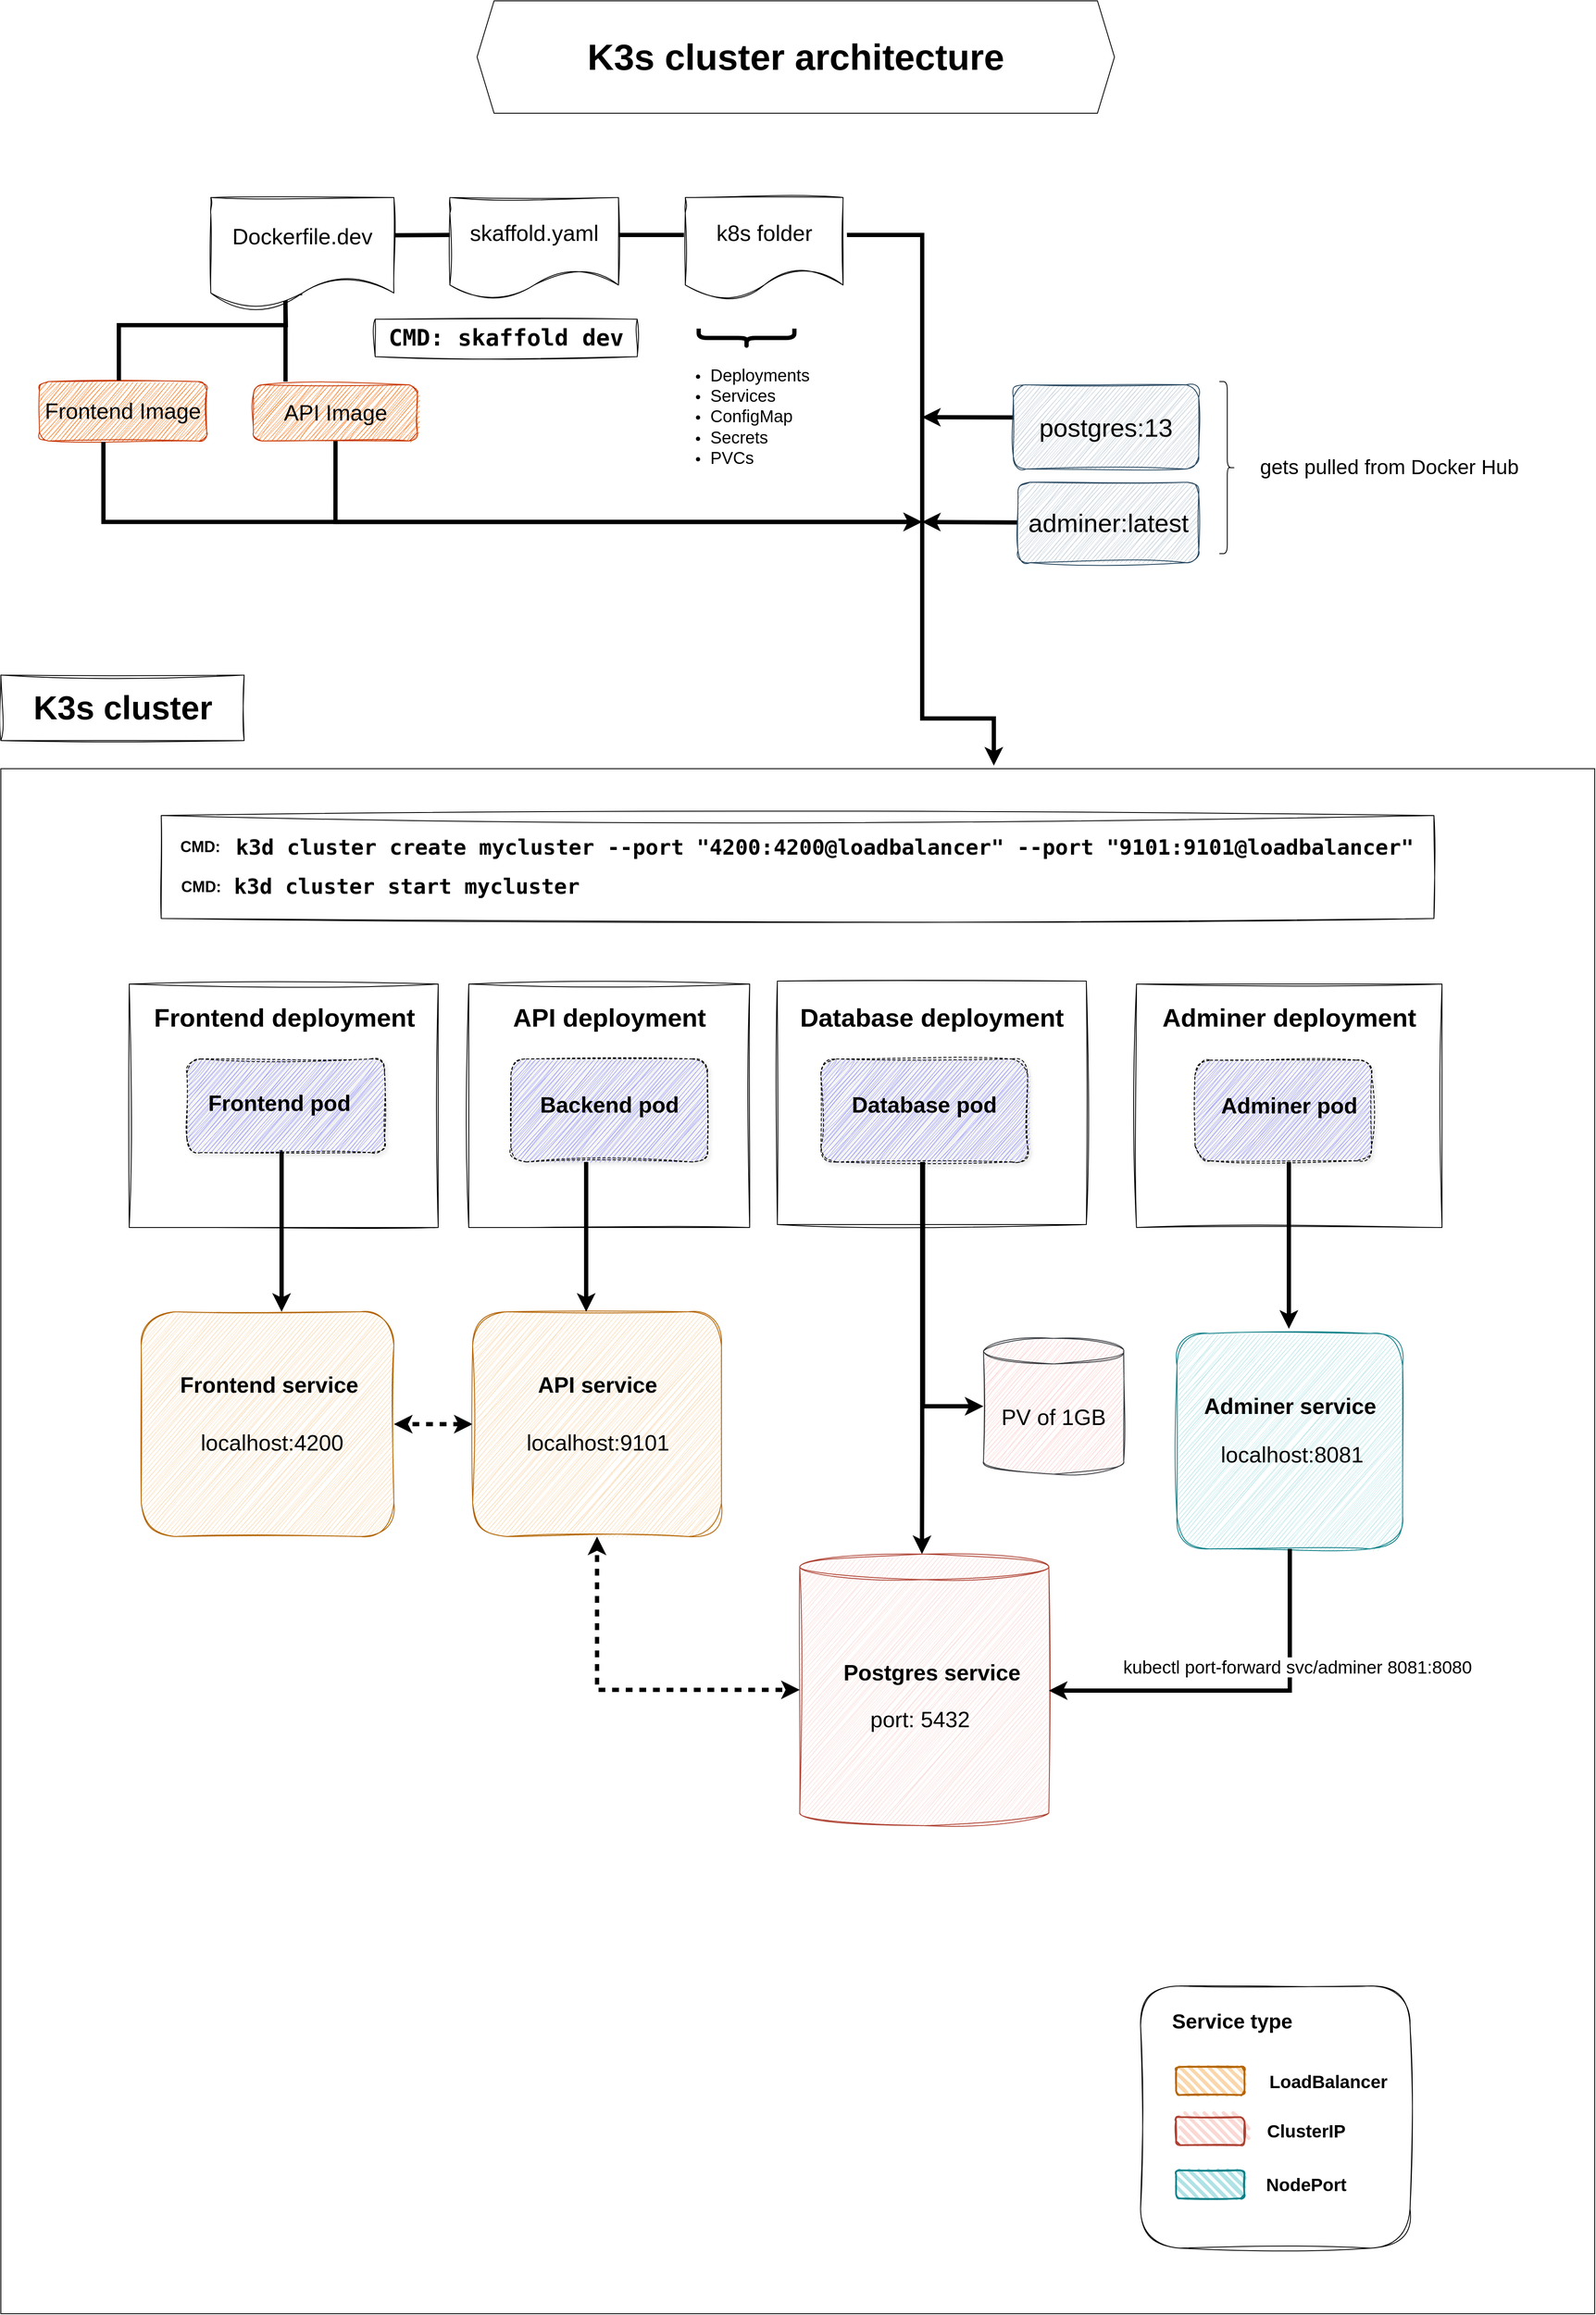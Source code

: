 <mxfile version="24.9.0">
  <diagram id="C5RBs43oDa-KdzZeNtuy" name="Page-1">
    <mxGraphModel dx="3540" dy="2340" grid="1" gridSize="11" guides="1" tooltips="1" connect="1" arrows="1" fold="1" page="1" pageScale="1" pageWidth="3000" pageHeight="3000" background="none" math="0" shadow="0">
      <root>
        <mxCell id="WIyWlLk6GJQsqaUBKTNV-0" />
        <mxCell id="WIyWlLk6GJQsqaUBKTNV-1" parent="WIyWlLk6GJQsqaUBKTNV-0" />
        <mxCell id="Td7zW-o2DTwXKr2sYSDe-17" style="edgeStyle=orthogonalEdgeStyle;rounded=0;orthogonalLoop=1;jettySize=auto;html=1;exitX=0.499;exitY=0.851;exitDx=0;exitDy=0;exitPerimeter=0;endArrow=none;endFill=0;strokeWidth=5;" parent="WIyWlLk6GJQsqaUBKTNV-1" source="Td7zW-o2DTwXKr2sYSDe-0" edge="1">
          <mxGeometry relative="1" as="geometry">
            <mxPoint x="972.84" y="348.65" as="sourcePoint" />
            <mxPoint x="972.61" y="502.25" as="targetPoint" />
            <Array as="points">
              <mxPoint x="973" y="398" />
            </Array>
          </mxGeometry>
        </mxCell>
        <mxCell id="Td7zW-o2DTwXKr2sYSDe-0" value="&lt;font style=&quot;font-size: 26px;&quot;&gt;Dockerfile.dev&lt;/font&gt;" style="shape=document;whiteSpace=wrap;html=1;boundedLbl=1;sketch=1;curveFitting=1;jiggle=2;" parent="WIyWlLk6GJQsqaUBKTNV-1" vertex="1">
          <mxGeometry x="884.81" y="286" width="215.19" height="132" as="geometry" />
        </mxCell>
        <mxCell id="Td7zW-o2DTwXKr2sYSDe-1" value="&lt;font style=&quot;font-size: 26px;&quot;&gt;skaffold.yaml&lt;/font&gt;" style="shape=document;whiteSpace=wrap;html=1;boundedLbl=1;sketch=1;curveFitting=1;jiggle=2;" parent="WIyWlLk6GJQsqaUBKTNV-1" vertex="1">
          <mxGeometry x="1165.81" y="286" width="198.19" height="121" as="geometry" />
        </mxCell>
        <mxCell id="Td7zW-o2DTwXKr2sYSDe-88" style="edgeStyle=orthogonalEdgeStyle;rounded=0;orthogonalLoop=1;jettySize=auto;html=1;exitX=0.998;exitY=0.199;exitDx=0;exitDy=0;exitPerimeter=0;entryX=0.623;entryY=-0.002;entryDx=0;entryDy=0;entryPerimeter=0;strokeWidth=5;" parent="WIyWlLk6GJQsqaUBKTNV-1" source="Td7zW-o2DTwXKr2sYSDe-2" target="Td7zW-o2DTwXKr2sYSDe-20" edge="1">
          <mxGeometry relative="1" as="geometry">
            <mxPoint x="1721" y="755" as="targetPoint" />
            <Array as="points">
              <mxPoint x="1535" y="310" />
              <mxPoint x="1535" y="330" />
              <mxPoint x="1721" y="330" />
              <mxPoint x="1721" y="898" />
            </Array>
            <mxPoint x="1621.81" y="315.13" as="sourcePoint" />
          </mxGeometry>
        </mxCell>
        <mxCell id="Td7zW-o2DTwXKr2sYSDe-2" value="&lt;font style=&quot;font-size: 26px;&quot;&gt;k8s folder&lt;/font&gt;" style="shape=document;whiteSpace=wrap;html=1;boundedLbl=1;sketch=1;curveFitting=1;jiggle=2;" parent="WIyWlLk6GJQsqaUBKTNV-1" vertex="1">
          <mxGeometry x="1442.52" y="286" width="185.48" height="121" as="geometry" />
        </mxCell>
        <mxCell id="Td7zW-o2DTwXKr2sYSDe-5" style="edgeStyle=orthogonalEdgeStyle;rounded=0;orthogonalLoop=1;jettySize=auto;html=1;endArrow=none;endFill=0;exitX=1.012;exitY=0.278;exitDx=0;exitDy=0;exitPerimeter=0;entryX=-0.003;entryY=0.274;entryDx=0;entryDy=0;entryPerimeter=0;strokeWidth=5;" parent="WIyWlLk6GJQsqaUBKTNV-1" edge="1">
          <mxGeometry relative="1" as="geometry">
            <mxPoint x="1165.812" y="330.002" as="targetPoint" />
            <mxPoint x="1103.702" y="330.428" as="sourcePoint" />
            <Array as="points">
              <mxPoint x="1100.88" y="330.02" />
            </Array>
          </mxGeometry>
        </mxCell>
        <mxCell id="Td7zW-o2DTwXKr2sYSDe-6" style="edgeStyle=orthogonalEdgeStyle;rounded=0;orthogonalLoop=1;jettySize=auto;html=1;endArrow=none;endFill=0;strokeWidth=5;" parent="WIyWlLk6GJQsqaUBKTNV-1" edge="1">
          <mxGeometry relative="1" as="geometry">
            <mxPoint x="1364.0" y="330" as="sourcePoint" />
            <mxPoint x="1441" y="330" as="targetPoint" />
          </mxGeometry>
        </mxCell>
        <mxCell id="Td7zW-o2DTwXKr2sYSDe-7" value="" style="shape=curlyBracket;whiteSpace=wrap;html=1;rounded=1;flipH=1;labelPosition=right;verticalLabelPosition=middle;align=left;verticalAlign=middle;direction=north;size=0.5;strokeWidth=5;" parent="WIyWlLk6GJQsqaUBKTNV-1" vertex="1">
          <mxGeometry x="1458.29" y="440" width="112.46" height="22" as="geometry" />
        </mxCell>
        <mxCell id="Td7zW-o2DTwXKr2sYSDe-8" value="&lt;ul style=&quot;&quot;&gt;&lt;li style=&quot;&quot;&gt;&lt;font style=&quot;font-size: 20px;&quot;&gt;Deployments&lt;/font&gt;&lt;/li&gt;&lt;li style=&quot;&quot;&gt;&lt;span style=&quot;background-color: initial;&quot;&gt;&lt;font style=&quot;font-size: 20px;&quot;&gt;Services&lt;/font&gt;&lt;/span&gt;&lt;/li&gt;&lt;li style=&quot;&quot;&gt;&lt;span style=&quot;background-color: initial;&quot;&gt;&lt;font style=&quot;font-size: 20px;&quot;&gt;ConfigMap&lt;/font&gt;&lt;/span&gt;&lt;/li&gt;&lt;li style=&quot;&quot;&gt;&lt;span style=&quot;background-color: initial;&quot;&gt;&lt;font style=&quot;font-size: 20px;&quot;&gt;Secrets&lt;/font&gt;&lt;/span&gt;&lt;/li&gt;&lt;li style=&quot;&quot;&gt;&lt;span style=&quot;background-color: initial;&quot;&gt;&lt;font style=&quot;font-size: 20px;&quot;&gt;PVCs&lt;/font&gt;&lt;/span&gt;&lt;/li&gt;&lt;/ul&gt;" style="text;strokeColor=none;fillColor=none;html=1;whiteSpace=wrap;verticalAlign=middle;overflow=hidden;rounded=0;sketch=1;curveFitting=1;jiggle=2;fontSize=17;" parent="WIyWlLk6GJQsqaUBKTNV-1" vertex="1">
          <mxGeometry x="1429.62" y="462.5" width="165" height="158" as="geometry" />
        </mxCell>
        <mxCell id="Td7zW-o2DTwXKr2sYSDe-9" value="&lt;font style=&quot;font-size: 26px;&quot;&gt;Frontend Image&lt;/font&gt;" style="rounded=1;whiteSpace=wrap;html=1;sketch=1;curveFitting=1;jiggle=2;fillColor=#fa6800;strokeColor=#C73500;fontColor=#000000;" parent="WIyWlLk6GJQsqaUBKTNV-1" vertex="1">
          <mxGeometry x="683.33" y="502.25" width="196.67" height="69.75" as="geometry" />
        </mxCell>
        <mxCell id="Td7zW-o2DTwXKr2sYSDe-90" style="edgeStyle=orthogonalEdgeStyle;rounded=0;orthogonalLoop=1;jettySize=auto;html=1;exitX=0.5;exitY=1;exitDx=0;exitDy=0;strokeWidth=5;" parent="WIyWlLk6GJQsqaUBKTNV-1" source="_PzZQzh7Twu5nZZNjSZp-4" edge="1">
          <mxGeometry relative="1" as="geometry">
            <mxPoint x="1720.81" y="667.13" as="targetPoint" />
            <Array as="points">
              <mxPoint x="1031" y="667" />
            </Array>
            <mxPoint x="972.81" y="568.25" as="sourcePoint" />
          </mxGeometry>
        </mxCell>
        <mxCell id="Td7zW-o2DTwXKr2sYSDe-110" style="edgeStyle=orthogonalEdgeStyle;rounded=0;orthogonalLoop=1;jettySize=auto;html=1;endArrow=classic;endFill=1;jumpSize=0;startArrow=none;startFill=0;strokeWidth=5;" parent="WIyWlLk6GJQsqaUBKTNV-1" edge="1">
          <mxGeometry relative="1" as="geometry">
            <mxPoint x="1720.81" y="544.13" as="targetPoint" />
            <mxPoint x="1808.65" y="544.39" as="sourcePoint" />
            <Array as="points">
              <mxPoint x="1828.65" y="544.39" />
              <mxPoint x="1665.65" y="544.39" />
            </Array>
          </mxGeometry>
        </mxCell>
        <mxCell id="Td7zW-o2DTwXKr2sYSDe-11" value="&lt;font style=&quot;font-size: 30px;&quot;&gt;postgres:13&lt;/font&gt;" style="rounded=1;whiteSpace=wrap;html=1;sketch=1;curveFitting=1;jiggle=2;fillColor=#bac8d3;strokeColor=#23445d;" parent="WIyWlLk6GJQsqaUBKTNV-1" vertex="1">
          <mxGeometry x="1828.1" y="506" width="217.9" height="99" as="geometry" />
        </mxCell>
        <mxCell id="Td7zW-o2DTwXKr2sYSDe-13" value="" style="shape=curlyBracket;whiteSpace=wrap;html=1;rounded=1;flipH=1;labelPosition=right;verticalLabelPosition=middle;align=left;verticalAlign=middle;size=0.5;direction=east;" parent="WIyWlLk6GJQsqaUBKTNV-1" vertex="1">
          <mxGeometry x="2070.23" y="502.25" width="18.71" height="202.13" as="geometry" />
        </mxCell>
        <mxCell id="Td7zW-o2DTwXKr2sYSDe-15" value="&lt;font style=&quot;font-size: 24px;&quot;&gt;gets pulled from Docker Hub&amp;nbsp;&lt;/font&gt;" style="text;html=1;align=center;verticalAlign=middle;whiteSpace=wrap;rounded=0;fontSize=20;" parent="WIyWlLk6GJQsqaUBKTNV-1" vertex="1">
          <mxGeometry x="2099.82" y="572.31" width="347.19" height="62" as="geometry" />
        </mxCell>
        <mxCell id="Td7zW-o2DTwXKr2sYSDe-16" style="edgeStyle=orthogonalEdgeStyle;rounded=0;orthogonalLoop=1;jettySize=auto;html=1;exitX=0.407;exitY=0.924;exitDx=0;exitDy=0;exitPerimeter=0;endArrow=none;endFill=0;entryX=0.475;entryY=-0.02;entryDx=0;entryDy=0;entryPerimeter=0;strokeWidth=5;" parent="WIyWlLk6GJQsqaUBKTNV-1" source="Td7zW-o2DTwXKr2sYSDe-0" target="Td7zW-o2DTwXKr2sYSDe-9" edge="1">
          <mxGeometry relative="1" as="geometry">
            <mxPoint x="763.81" y="348.25" as="sourcePoint" />
            <mxPoint x="763.81" y="502.25" as="targetPoint" />
            <Array as="points">
              <mxPoint x="973" y="407" />
              <mxPoint x="973" y="436" />
              <mxPoint x="756" y="436" />
            </Array>
          </mxGeometry>
        </mxCell>
        <mxCell id="Td7zW-o2DTwXKr2sYSDe-20" value="" style="rounded=0;whiteSpace=wrap;html=1;movable=0;resizable=0;rotatable=0;deletable=0;editable=0;locked=1;connectable=0;" parent="WIyWlLk6GJQsqaUBKTNV-1" vertex="1">
          <mxGeometry x="638.0" y="957" width="1873.48" height="1815" as="geometry" />
        </mxCell>
        <mxCell id="Td7zW-o2DTwXKr2sYSDe-59" value="" style="rounded=0;whiteSpace=wrap;html=1;sketch=1;curveFitting=1;jiggle=2;glass=0;shadow=0;" parent="WIyWlLk6GJQsqaUBKTNV-1" vertex="1">
          <mxGeometry x="788.91" y="1210" width="363.19" height="286" as="geometry" />
        </mxCell>
        <mxCell id="Td7zW-o2DTwXKr2sYSDe-60" value="&lt;font style=&quot;font-size: 30px;&quot;&gt;Frontend deployment&lt;/font&gt;" style="text;strokeColor=none;fillColor=none;html=1;fontSize=20;fontStyle=1;verticalAlign=middle;align=center;" parent="WIyWlLk6GJQsqaUBKTNV-1" vertex="1">
          <mxGeometry x="833" y="1221" width="275" height="55" as="geometry" />
        </mxCell>
        <mxCell id="Td7zW-o2DTwXKr2sYSDe-61" style="edgeStyle=orthogonalEdgeStyle;rounded=0;orthogonalLoop=1;jettySize=auto;html=1;exitX=0.484;exitY=0.996;exitDx=0;exitDy=0;flowAnimation=0;strokeWidth=5;exitPerimeter=0;" parent="WIyWlLk6GJQsqaUBKTNV-1" source="Td7zW-o2DTwXKr2sYSDe-62" target="Td7zW-o2DTwXKr2sYSDe-65" edge="1">
          <mxGeometry relative="1" as="geometry">
            <Array as="points">
              <mxPoint x="968" y="1408" />
            </Array>
          </mxGeometry>
        </mxCell>
        <mxCell id="Td7zW-o2DTwXKr2sYSDe-62" value="" style="rounded=1;whiteSpace=wrap;html=1;dashed=1;glass=0;shadow=1;sketch=1;curveFitting=1;jiggle=2;fillColor=#8787FF;" parent="WIyWlLk6GJQsqaUBKTNV-1" vertex="1">
          <mxGeometry x="856.68" y="1298" width="232.32" height="110" as="geometry" />
        </mxCell>
        <mxCell id="Td7zW-o2DTwXKr2sYSDe-63" value="&lt;font style=&quot;font-size: 26px;&quot;&gt;Frontend pod&lt;/font&gt;" style="text;strokeColor=none;fillColor=none;html=1;fontSize=19;fontStyle=1;verticalAlign=middle;align=center;" parent="WIyWlLk6GJQsqaUBKTNV-1" vertex="1">
          <mxGeometry x="884.81" y="1324.81" width="160.19" height="49.5" as="geometry" />
        </mxCell>
        <mxCell id="Td7zW-o2DTwXKr2sYSDe-64" style="edgeStyle=orthogonalEdgeStyle;rounded=0;orthogonalLoop=1;jettySize=auto;html=1;exitX=1;exitY=0.5;exitDx=0;exitDy=0;flowAnimation=1;startArrow=classic;startFill=1;strokeWidth=5;" parent="WIyWlLk6GJQsqaUBKTNV-1" source="Td7zW-o2DTwXKr2sYSDe-65" target="Td7zW-o2DTwXKr2sYSDe-72" edge="1">
          <mxGeometry relative="1" as="geometry" />
        </mxCell>
        <mxCell id="Td7zW-o2DTwXKr2sYSDe-65" value="" style="rounded=1;whiteSpace=wrap;html=1;sketch=1;curveFitting=1;jiggle=2;fillColor=#fad7ac;strokeColor=#B46504;" parent="WIyWlLk6GJQsqaUBKTNV-1" vertex="1">
          <mxGeometry x="803" y="1595" width="297" height="264" as="geometry" />
        </mxCell>
        <mxCell id="Td7zW-o2DTwXKr2sYSDe-66" value="&lt;font style=&quot;font-size: 26px;&quot;&gt;Frontend service&lt;/font&gt;" style="text;strokeColor=none;fillColor=none;html=1;fontSize=20;fontStyle=1;verticalAlign=middle;align=center;" parent="WIyWlLk6GJQsqaUBKTNV-1" vertex="1">
          <mxGeometry x="815.5" y="1653.79" width="275" height="55" as="geometry" />
        </mxCell>
        <mxCell id="Td7zW-o2DTwXKr2sYSDe-67" value="&lt;font style=&quot;font-size: 26px;&quot;&gt;&lt;font style=&quot;&quot;&gt;localhost:&lt;/font&gt;&lt;span style=&quot;background-color: initial;&quot;&gt;4200&lt;/span&gt;&lt;/font&gt;" style="text;html=1;align=left;verticalAlign=middle;whiteSpace=wrap;rounded=0;fontSize=15;" parent="WIyWlLk6GJQsqaUBKTNV-1" vertex="1">
          <mxGeometry x="870.72" y="1721.5" width="164.56" height="55" as="geometry" />
        </mxCell>
        <mxCell id="Td7zW-o2DTwXKr2sYSDe-68" value="" style="rounded=0;whiteSpace=wrap;html=1;sketch=1;curveFitting=1;jiggle=2;" parent="WIyWlLk6GJQsqaUBKTNV-1" vertex="1">
          <mxGeometry x="1188" y="1210" width="330.19" height="286" as="geometry" />
        </mxCell>
        <mxCell id="Td7zW-o2DTwXKr2sYSDe-69" value="&lt;font style=&quot;font-size: 30px;&quot;&gt;API deployment&lt;/font&gt;" style="text;strokeColor=none;fillColor=none;html=1;fontSize=20;fontStyle=1;verticalAlign=middle;align=center;" parent="WIyWlLk6GJQsqaUBKTNV-1" vertex="1">
          <mxGeometry x="1215.6" y="1221" width="275" height="55" as="geometry" />
        </mxCell>
        <mxCell id="Td7zW-o2DTwXKr2sYSDe-70" value="" style="rounded=1;whiteSpace=wrap;html=1;dashed=1;glass=0;shadow=1;sketch=1;curveFitting=1;jiggle=2;fillColor=#8787FF;" parent="WIyWlLk6GJQsqaUBKTNV-1" vertex="1">
          <mxGeometry x="1237.59" y="1298" width="231" height="121" as="geometry" />
        </mxCell>
        <mxCell id="Td7zW-o2DTwXKr2sYSDe-71" value="&lt;font style=&quot;font-size: 26px;&quot;&gt;Backend pod&lt;/font&gt;" style="text;strokeColor=none;fillColor=none;html=1;fontSize=19;fontStyle=1;verticalAlign=middle;align=center;" parent="WIyWlLk6GJQsqaUBKTNV-1" vertex="1">
          <mxGeometry x="1270.37" y="1330.31" width="165.44" height="44" as="geometry" />
        </mxCell>
        <mxCell id="Td7zW-o2DTwXKr2sYSDe-72" value="" style="rounded=1;whiteSpace=wrap;html=1;sketch=1;curveFitting=1;jiggle=2;fillColor=#FAD7AC;strokeColor=#B46504;" parent="WIyWlLk6GJQsqaUBKTNV-1" vertex="1">
          <mxGeometry x="1192.55" y="1595" width="292.45" height="264" as="geometry" />
        </mxCell>
        <mxCell id="Td7zW-o2DTwXKr2sYSDe-73" value="&lt;font style=&quot;font-size: 26px;&quot;&gt;API service&lt;/font&gt;" style="text;strokeColor=none;fillColor=none;html=1;fontSize=20;fontStyle=1;verticalAlign=middle;align=center;" parent="WIyWlLk6GJQsqaUBKTNV-1" vertex="1">
          <mxGeometry x="1201.28" y="1653.79" width="275" height="55" as="geometry" />
        </mxCell>
        <mxCell id="Td7zW-o2DTwXKr2sYSDe-74" value="&lt;font style=&quot;font-size: 26px;&quot;&gt;localhost:&lt;span style=&quot;background-color: initial;&quot;&gt;9101&lt;/span&gt;&lt;/font&gt;" style="text;html=1;align=left;verticalAlign=middle;whiteSpace=wrap;rounded=0;fontSize=18;" parent="WIyWlLk6GJQsqaUBKTNV-1" vertex="1">
          <mxGeometry x="1253.82" y="1721.5" width="169.93" height="55" as="geometry" />
        </mxCell>
        <mxCell id="Td7zW-o2DTwXKr2sYSDe-75" style="edgeStyle=orthogonalEdgeStyle;rounded=0;orthogonalLoop=1;jettySize=auto;html=1;flowAnimation=0;strokeWidth=5;" parent="WIyWlLk6GJQsqaUBKTNV-1" source="Td7zW-o2DTwXKr2sYSDe-70" edge="1">
          <mxGeometry relative="1" as="geometry">
            <mxPoint x="1320" y="1413" as="sourcePoint" />
            <mxPoint x="1326" y="1595" as="targetPoint" />
            <Array as="points">
              <mxPoint x="1326" y="1595" />
            </Array>
          </mxGeometry>
        </mxCell>
        <mxCell id="Td7zW-o2DTwXKr2sYSDe-76" value="" style="rounded=0;whiteSpace=wrap;html=1;sketch=1;curveFitting=1;jiggle=2;" parent="WIyWlLk6GJQsqaUBKTNV-1" vertex="1">
          <mxGeometry x="1550.71" y="1206.56" width="363.19" height="286" as="geometry" />
        </mxCell>
        <mxCell id="Td7zW-o2DTwXKr2sYSDe-77" value="&lt;font style=&quot;font-size: 30px;&quot;&gt;Database deployment&lt;/font&gt;" style="text;strokeColor=none;fillColor=none;html=1;fontSize=20;fontStyle=1;verticalAlign=middle;align=center;" parent="WIyWlLk6GJQsqaUBKTNV-1" vertex="1">
          <mxGeometry x="1594.81" y="1221" width="275" height="55" as="geometry" />
        </mxCell>
        <mxCell id="Td7zW-o2DTwXKr2sYSDe-78" value="" style="rounded=1;whiteSpace=wrap;html=1;dashed=1;glass=0;shadow=1;sketch=1;curveFitting=1;jiggle=2;fillColor=#8787FF;" parent="WIyWlLk6GJQsqaUBKTNV-1" vertex="1">
          <mxGeometry x="1602" y="1298" width="242.88" height="121" as="geometry" />
        </mxCell>
        <mxCell id="Td7zW-o2DTwXKr2sYSDe-79" value="&lt;font style=&quot;font-size: 26px;&quot;&gt;Database pod&lt;/font&gt;" style="text;strokeColor=none;fillColor=none;html=1;fontSize=19;fontStyle=1;verticalAlign=middle;align=center;" parent="WIyWlLk6GJQsqaUBKTNV-1" vertex="1">
          <mxGeometry x="1640.76" y="1333.75" width="165.35" height="37.12" as="geometry" />
        </mxCell>
        <mxCell id="Td7zW-o2DTwXKr2sYSDe-80" value="" style="shape=cylinder3;whiteSpace=wrap;html=1;boundedLbl=1;backgroundOutline=1;size=15;sketch=1;curveFitting=1;jiggle=2;fillColor=#fad9d5;strokeColor=#ae4132;" parent="WIyWlLk6GJQsqaUBKTNV-1" vertex="1">
          <mxGeometry x="1577.06" y="1879.63" width="292.75" height="319" as="geometry" />
        </mxCell>
        <mxCell id="Td7zW-o2DTwXKr2sYSDe-81" value="&lt;font style=&quot;font-size: 26px;&quot;&gt;Postgres service&lt;/font&gt;" style="text;strokeColor=none;fillColor=none;html=1;fontSize=20;fontStyle=1;verticalAlign=middle;align=center;" parent="WIyWlLk6GJQsqaUBKTNV-1" vertex="1">
          <mxGeometry x="1594.81" y="1991" width="275" height="55" as="geometry" />
        </mxCell>
        <mxCell id="Td7zW-o2DTwXKr2sYSDe-83" style="edgeStyle=orthogonalEdgeStyle;rounded=0;orthogonalLoop=1;jettySize=auto;html=1;entryX=0;entryY=0.5;entryDx=0;entryDy=0;entryPerimeter=0;flowAnimation=1;exitX=0.5;exitY=1;exitDx=0;exitDy=0;startArrow=classic;startFill=1;strokeWidth=5;" parent="WIyWlLk6GJQsqaUBKTNV-1" source="Td7zW-o2DTwXKr2sYSDe-72" target="Td7zW-o2DTwXKr2sYSDe-80" edge="1">
          <mxGeometry relative="1" as="geometry" />
        </mxCell>
        <mxCell id="Td7zW-o2DTwXKr2sYSDe-84" value="&lt;font style=&quot;font-size: 39px;&quot;&gt;K3s cluster&lt;/font&gt;" style="text;strokeColor=default;fillColor=none;html=1;fontSize=28;fontStyle=1;verticalAlign=middle;align=center;rounded=0;sketch=1;curveFitting=1;jiggle=2;" parent="WIyWlLk6GJQsqaUBKTNV-1" vertex="1">
          <mxGeometry x="638" y="847" width="286" height="77" as="geometry" />
        </mxCell>
        <mxCell id="Td7zW-o2DTwXKr2sYSDe-91" style="edgeStyle=orthogonalEdgeStyle;rounded=0;orthogonalLoop=1;jettySize=auto;html=1;exitX=0.5;exitY=1;exitDx=0;exitDy=0;strokeWidth=5;" parent="WIyWlLk6GJQsqaUBKTNV-1" edge="1">
          <mxGeometry relative="1" as="geometry">
            <mxPoint x="758.56" y="573.25" as="sourcePoint" />
            <mxPoint x="1720.81" y="667.13" as="targetPoint" />
            <Array as="points">
              <mxPoint x="758.16" y="667.25" />
            </Array>
          </mxGeometry>
        </mxCell>
        <mxCell id="Td7zW-o2DTwXKr2sYSDe-92" value="" style="rounded=0;whiteSpace=wrap;html=1;sketch=1;curveFitting=1;jiggle=2;" parent="WIyWlLk6GJQsqaUBKTNV-1" vertex="1">
          <mxGeometry x="1972.88" y="1210" width="359.12" height="286" as="geometry" />
        </mxCell>
        <mxCell id="Td7zW-o2DTwXKr2sYSDe-93" value="&lt;font style=&quot;font-size: 30px;&quot;&gt;Adminer deployment&lt;/font&gt;" style="text;strokeColor=none;fillColor=none;html=1;fontSize=20;fontStyle=1;verticalAlign=middle;align=center;" parent="WIyWlLk6GJQsqaUBKTNV-1" vertex="1">
          <mxGeometry x="2014.94" y="1221" width="275" height="55" as="geometry" />
        </mxCell>
        <mxCell id="Td7zW-o2DTwXKr2sYSDe-94" value="" style="rounded=1;whiteSpace=wrap;html=1;dashed=1;glass=0;shadow=1;sketch=1;curveFitting=1;jiggle=2;fillColor=#8787FF;" parent="WIyWlLk6GJQsqaUBKTNV-1" vertex="1">
          <mxGeometry x="2041.67" y="1299.37" width="207.56" height="118.25" as="geometry" />
        </mxCell>
        <mxCell id="Td7zW-o2DTwXKr2sYSDe-95" value="&lt;font style=&quot;font-size: 26px;&quot;&gt;Adminer pod&lt;/font&gt;" style="text;strokeColor=none;fillColor=none;html=1;fontSize=19;fontStyle=1;verticalAlign=middle;align=center;" parent="WIyWlLk6GJQsqaUBKTNV-1" vertex="1">
          <mxGeometry x="2070.23" y="1333.75" width="163.31" height="38.5" as="geometry" />
        </mxCell>
        <mxCell id="Td7zW-o2DTwXKr2sYSDe-96" value="&lt;div style=&quot;&quot;&gt;&lt;font style=&quot;font-size: 26px;&quot;&gt;port: 5432&lt;/font&gt;&lt;/div&gt;" style="text;html=1;align=left;verticalAlign=middle;whiteSpace=wrap;rounded=0;fontSize=18;" parent="WIyWlLk6GJQsqaUBKTNV-1" vertex="1">
          <mxGeometry x="1658.13" y="2046" width="130.61" height="55" as="geometry" />
        </mxCell>
        <mxCell id="Td7zW-o2DTwXKr2sYSDe-97" value="" style="rounded=1;whiteSpace=wrap;html=1;sketch=1;curveFitting=1;jiggle=2;fillColor=#b0e3e6;strokeColor=#0e8088;" parent="WIyWlLk6GJQsqaUBKTNV-1" vertex="1">
          <mxGeometry x="2020.52" y="1620.44" width="265.19" height="253" as="geometry" />
        </mxCell>
        <mxCell id="Td7zW-o2DTwXKr2sYSDe-99" value="&lt;font style=&quot;font-size: 26px;&quot;&gt;Adminer service&lt;/font&gt;" style="text;strokeColor=none;fillColor=none;html=1;fontSize=20;fontStyle=1;verticalAlign=middle;align=center;" parent="WIyWlLk6GJQsqaUBKTNV-1" vertex="1">
          <mxGeometry x="2057" y="1683" width="192.23" height="46.05" as="geometry" />
        </mxCell>
        <mxCell id="Td7zW-o2DTwXKr2sYSDe-109" style="edgeStyle=orthogonalEdgeStyle;rounded=0;orthogonalLoop=1;jettySize=auto;html=1;endArrow=classic;endFill=1;exitX=0;exitY=0.5;exitDx=0;exitDy=0;strokeWidth=5;" parent="WIyWlLk6GJQsqaUBKTNV-1" source="Td7zW-o2DTwXKr2sYSDe-101" edge="1">
          <mxGeometry relative="1" as="geometry">
            <mxPoint x="1720.81" y="667.13" as="targetPoint" />
            <Array as="points">
              <mxPoint x="1828.67" y="667.13" />
            </Array>
            <mxPoint x="1914.28" y="605.894" as="sourcePoint" />
          </mxGeometry>
        </mxCell>
        <mxCell id="Td7zW-o2DTwXKr2sYSDe-101" value="&lt;font style=&quot;font-size: 30px;&quot;&gt;adminer:latest&lt;/font&gt;" style="rounded=1;whiteSpace=wrap;html=1;sketch=1;curveFitting=1;jiggle=2;fillColor=#bac8d3;strokeColor=#23445d;" parent="WIyWlLk6GJQsqaUBKTNV-1" vertex="1">
          <mxGeometry x="1833.6" y="620.5" width="212.4" height="94.5" as="geometry" />
        </mxCell>
        <mxCell id="Td7zW-o2DTwXKr2sYSDe-105" style="edgeStyle=orthogonalEdgeStyle;rounded=0;orthogonalLoop=1;jettySize=auto;html=1;exitX=0.5;exitY=1;exitDx=0;exitDy=0;" parent="WIyWlLk6GJQsqaUBKTNV-1" edge="1">
          <mxGeometry relative="1" as="geometry">
            <mxPoint x="806.06" y="956.5" as="sourcePoint" />
            <mxPoint x="806.06" y="956.5" as="targetPoint" />
          </mxGeometry>
        </mxCell>
        <mxCell id="Td7zW-o2DTwXKr2sYSDe-114" value="&lt;pre style=&quot;&quot;&gt;&lt;b style=&quot;&quot;&gt;&lt;font style=&quot;font-size: 27px;&quot;&gt;CMD: skaffold dev&lt;/font&gt;&lt;/b&gt;&lt;/pre&gt;" style="text;html=1;align=center;verticalAlign=middle;whiteSpace=wrap;rounded=0;fontFamily=Helvetica;fontSize=22;strokeColor=default;fontStyle=0;spacingBottom=0;spacingRight=0;horizontal=1;sketch=1;curveFitting=1;jiggle=2;" parent="WIyWlLk6GJQsqaUBKTNV-1" vertex="1">
          <mxGeometry x="1078" y="429" width="308" height="44" as="geometry" />
        </mxCell>
        <mxCell id="Td7zW-o2DTwXKr2sYSDe-121" style="edgeStyle=orthogonalEdgeStyle;rounded=0;orthogonalLoop=1;jettySize=auto;html=1;flowAnimation=0;strokeWidth=5;" parent="WIyWlLk6GJQsqaUBKTNV-1" edge="1">
          <mxGeometry relative="1" as="geometry">
            <mxPoint x="2152" y="1419" as="sourcePoint" />
            <mxPoint x="2152" y="1615" as="targetPoint" />
            <Array as="points">
              <mxPoint x="2152" y="1615" />
            </Array>
          </mxGeometry>
        </mxCell>
        <mxCell id="Td7zW-o2DTwXKr2sYSDe-122" style="edgeStyle=orthogonalEdgeStyle;rounded=0;orthogonalLoop=1;jettySize=auto;html=1;exitX=0.5;exitY=1;exitDx=0;exitDy=0;strokeWidth=5;" parent="WIyWlLk6GJQsqaUBKTNV-1" source="Td7zW-o2DTwXKr2sYSDe-97" target="Td7zW-o2DTwXKr2sYSDe-80" edge="1">
          <mxGeometry relative="1" as="geometry">
            <mxPoint x="1908.31" y="1704.63" as="sourcePoint" />
            <mxPoint x="1872.31" y="2099.63" as="targetPoint" />
            <Array as="points">
              <mxPoint x="2153" y="2040" />
            </Array>
          </mxGeometry>
        </mxCell>
        <mxCell id="Td7zW-o2DTwXKr2sYSDe-153" value=" kubectl port-forward svc/adminer 8081:8080" style="edgeLabel;align=center;verticalAlign=middle;resizable=0;points=[];fontSize=21;" parent="Td7zW-o2DTwXKr2sYSDe-122" vertex="1" connectable="0">
          <mxGeometry x="-0.395" y="6" relative="1" as="geometry">
            <mxPoint y="1" as="offset" />
          </mxGeometry>
        </mxCell>
        <mxCell id="Td7zW-o2DTwXKr2sYSDe-124" value="&lt;div style=&quot;&quot;&gt;&lt;font style=&quot;font-size: 26px;&quot;&gt;localhost:8081&lt;/font&gt;&lt;/div&gt;" style="text;html=1;align=left;verticalAlign=middle;whiteSpace=wrap;rounded=0;fontSize=18;" parent="WIyWlLk6GJQsqaUBKTNV-1" vertex="1">
          <mxGeometry x="2070.23" y="1738" width="165.77" height="50.87" as="geometry" />
        </mxCell>
        <mxCell id="Td7zW-o2DTwXKr2sYSDe-128" value="" style="rounded=1;whiteSpace=wrap;html=1;sketch=1;curveFitting=1;jiggle=2;" parent="WIyWlLk6GJQsqaUBKTNV-1" vertex="1">
          <mxGeometry x="1977.68" y="2387" width="316.71" height="308" as="geometry" />
        </mxCell>
        <mxCell id="Td7zW-o2DTwXKr2sYSDe-129" value="" style="rounded=1;whiteSpace=wrap;html=1;strokeWidth=2;fillWeight=4;hachureGap=8;hachureAngle=45;fillColor=#FAD7AC;sketch=1;strokeColor=#B46504;" parent="WIyWlLk6GJQsqaUBKTNV-1" vertex="1">
          <mxGeometry x="2019.39" y="2482" width="80.43" height="33" as="geometry" />
        </mxCell>
        <mxCell id="Td7zW-o2DTwXKr2sYSDe-130" value="LoadBalancer" style="text;strokeColor=none;fillColor=none;html=1;fontSize=21;fontStyle=1;verticalAlign=middle;align=center;" parent="WIyWlLk6GJQsqaUBKTNV-1" vertex="1">
          <mxGeometry x="2128.43" y="2477.44" width="139.48" height="42.12" as="geometry" />
        </mxCell>
        <mxCell id="Td7zW-o2DTwXKr2sYSDe-131" value="Service type" style="text;strokeColor=none;fillColor=none;html=1;fontSize=24;fontStyle=1;verticalAlign=middle;align=center;" parent="WIyWlLk6GJQsqaUBKTNV-1" vertex="1">
          <mxGeometry x="2019.39" y="2409" width="132" height="40" as="geometry" />
        </mxCell>
        <mxCell id="Td7zW-o2DTwXKr2sYSDe-133" value="" style="rounded=1;whiteSpace=wrap;html=1;strokeWidth=2;fillWeight=4;hachureGap=8;hachureAngle=45;fillColor=#FAD9D5;sketch=1;strokeColor=#ae4132;" parent="WIyWlLk6GJQsqaUBKTNV-1" vertex="1">
          <mxGeometry x="2019.39" y="2541" width="80.43" height="33" as="geometry" />
        </mxCell>
        <mxCell id="Td7zW-o2DTwXKr2sYSDe-134" value="ClusterIP" style="text;strokeColor=none;fillColor=none;html=1;fontSize=21;fontStyle=1;verticalAlign=middle;align=center;" parent="WIyWlLk6GJQsqaUBKTNV-1" vertex="1">
          <mxGeometry x="2126.1" y="2539.13" width="91.23" height="36.24" as="geometry" />
        </mxCell>
        <mxCell id="Td7zW-o2DTwXKr2sYSDe-136" value="" style="rounded=1;whiteSpace=wrap;html=1;strokeWidth=2;fillWeight=4;hachureGap=8;hachureAngle=45;fillColor=#b0e3e6;sketch=1;strokeColor=#0e8088;" parent="WIyWlLk6GJQsqaUBKTNV-1" vertex="1">
          <mxGeometry x="2019.39" y="2603.5" width="80.43" height="33" as="geometry" />
        </mxCell>
        <mxCell id="Td7zW-o2DTwXKr2sYSDe-137" value="NodePort" style="text;strokeColor=none;fillColor=none;html=1;fontSize=21;fontStyle=1;verticalAlign=middle;align=center;rotation=0;" parent="WIyWlLk6GJQsqaUBKTNV-1" vertex="1">
          <mxGeometry x="2122.46" y="2599.75" width="98.51" height="40.5" as="geometry" />
        </mxCell>
        <mxCell id="_PzZQzh7Twu5nZZNjSZp-39" value="" style="rounded=0;whiteSpace=wrap;html=1;sketch=1;curveFitting=1;jiggle=2;" parent="WIyWlLk6GJQsqaUBKTNV-1" vertex="1">
          <mxGeometry x="826.49" y="1012" width="1496" height="121" as="geometry" />
        </mxCell>
        <mxCell id="Td7zW-o2DTwXKr2sYSDe-147" value="" style="edgeStyle=orthogonalEdgeStyle;rounded=0;orthogonalLoop=1;jettySize=auto;html=1;flowAnimation=0;strokeWidth=5;entryX=0;entryY=0.5;entryDx=0;entryDy=0;entryPerimeter=0;" parent="WIyWlLk6GJQsqaUBKTNV-1" target="Td7zW-o2DTwXKr2sYSDe-142" edge="1">
          <mxGeometry relative="1" as="geometry">
            <mxPoint x="1722" y="1419" as="sourcePoint" />
            <mxPoint x="1661" y="1706.35" as="targetPoint" />
            <Array as="points">
              <mxPoint x="1722" y="1706" />
              <mxPoint x="1771" y="1706" />
            </Array>
          </mxGeometry>
        </mxCell>
        <mxCell id="Td7zW-o2DTwXKr2sYSDe-142" value="&lt;font style=&quot;font-size: 26px;&quot;&gt;PV of 1GB&lt;/font&gt;" style="shape=cylinder3;whiteSpace=wrap;html=1;boundedLbl=1;backgroundOutline=1;size=15;sketch=1;curveFitting=1;jiggle=2;fillColor=#ffcccc;strokeColor=#36393d;" parent="WIyWlLk6GJQsqaUBKTNV-1" vertex="1">
          <mxGeometry x="1793" y="1626.28" width="164.85" height="159.5" as="geometry" />
        </mxCell>
        <mxCell id="Td7zW-o2DTwXKr2sYSDe-148" value="" style="edgeStyle=orthogonalEdgeStyle;rounded=0;orthogonalLoop=1;jettySize=auto;html=1;flowAnimation=0;strokeWidth=5;" parent="WIyWlLk6GJQsqaUBKTNV-1" edge="1">
          <mxGeometry relative="1" as="geometry">
            <mxPoint x="1721" y="1419" as="sourcePoint" />
            <mxPoint x="1720.68" y="1879.63" as="targetPoint" />
            <Array as="points">
              <mxPoint x="1720.88" y="1760" />
              <mxPoint x="1720.88" y="1760" />
            </Array>
          </mxGeometry>
        </mxCell>
        <mxCell id="_PzZQzh7Twu5nZZNjSZp-4" value="&lt;font style=&quot;font-size: 26px;&quot;&gt;API Image&lt;/font&gt;" style="rounded=1;whiteSpace=wrap;html=1;sketch=1;curveFitting=1;jiggle=2;fillColor=#fa6800;strokeColor=#C73500;fontColor=#000000;" parent="WIyWlLk6GJQsqaUBKTNV-1" vertex="1">
          <mxGeometry x="935" y="506" width="192.69" height="66" as="geometry" />
        </mxCell>
        <mxCell id="_PzZQzh7Twu5nZZNjSZp-7" value="&lt;pre&gt;&lt;font style=&quot;font-size: 25px;&quot;&gt;&lt;font style=&quot;&quot;&gt;k3d cluster start mycluster&lt;/font&gt;&amp;nbsp;&lt;/font&gt;&lt;/pre&gt;" style="text;strokeColor=none;fillColor=none;html=1;fontSize=24;fontStyle=1;verticalAlign=middle;align=left;" parent="WIyWlLk6GJQsqaUBKTNV-1" vertex="1">
          <mxGeometry x="909.71" y="1078" width="903.33" height="33" as="geometry" />
        </mxCell>
        <mxCell id="_PzZQzh7Twu5nZZNjSZp-10" value="&lt;font style=&quot;font-size: 18px;&quot;&gt;&lt;b&gt;CMD:&lt;/b&gt;&lt;/font&gt;" style="text;html=1;align=center;verticalAlign=middle;whiteSpace=wrap;rounded=0;" parent="WIyWlLk6GJQsqaUBKTNV-1" vertex="1">
          <mxGeometry x="849.02" y="1034" width="47.29" height="30" as="geometry" />
        </mxCell>
        <mxCell id="_PzZQzh7Twu5nZZNjSZp-11" value="&lt;font size=&quot;1&quot; style=&quot;&quot;&gt;&lt;b style=&quot;font-size: 18px;&quot;&gt;CMD:&lt;/b&gt;&lt;/font&gt;" style="text;html=1;align=center;verticalAlign=middle;whiteSpace=wrap;rounded=0;" parent="WIyWlLk6GJQsqaUBKTNV-1" vertex="1">
          <mxGeometry x="849.02" y="1081" width="49" height="30" as="geometry" />
        </mxCell>
        <mxCell id="Td7zW-o2DTwXKr2sYSDe-58" value="&lt;pre&gt;&lt;font style=&quot;font-size: 25px;&quot;&gt;&lt;font style=&quot;&quot;&gt;k3d cluster create mycluster --port &quot;4200:4200@loadbalancer&quot; --port &quot;9101:9101@loadbalancer&quot;&amp;nbsp;&lt;/font&gt;&amp;nbsp;&lt;/font&gt;&lt;/pre&gt;" style="text;strokeColor=none;fillColor=none;html=1;fontSize=24;fontStyle=1;verticalAlign=middle;align=center;" parent="WIyWlLk6GJQsqaUBKTNV-1" vertex="1">
          <mxGeometry x="909.71" y="1030.5" width="1422.29" height="36.5" as="geometry" />
        </mxCell>
        <mxCell id="r-hm1BnCjYRCYzWh4RcD-0" value="&lt;font style=&quot;font-size: 43px;&quot;&gt;&lt;b&gt;K3s cluster architecture&lt;/b&gt;&lt;/font&gt;" style="shape=hexagon;perimeter=hexagonPerimeter2;whiteSpace=wrap;html=1;fixedSize=1;" parent="WIyWlLk6GJQsqaUBKTNV-1" vertex="1">
          <mxGeometry x="1197.74" y="55" width="749.26" height="132" as="geometry" />
        </mxCell>
      </root>
    </mxGraphModel>
  </diagram>
</mxfile>
